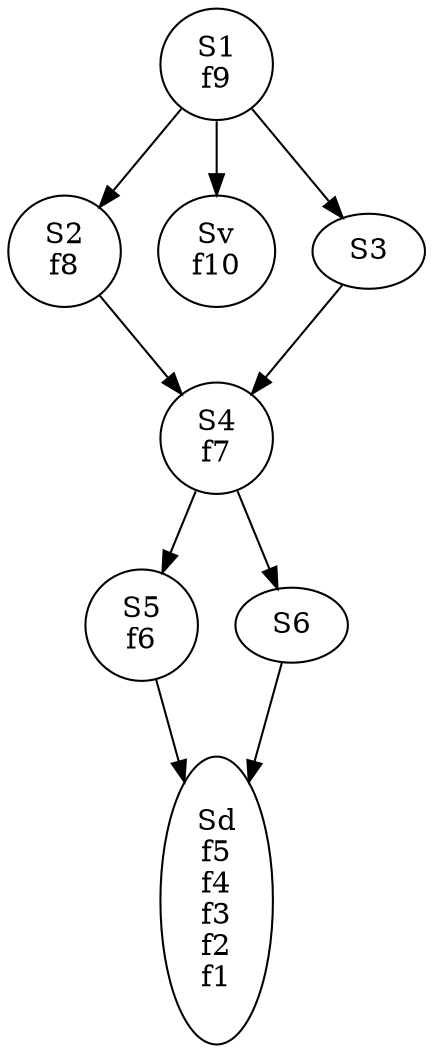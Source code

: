 digraph Fourmiliere {
  S5 [label="S5\nf6"];
  S5 -> Sd;
  S4 [label="S4\nf7"];
  S4 -> S5;
  S4 -> S6;
  S2 [label="S2\nf8"];
  S2 -> S4;
  S1 [label="S1\nf9"];
  S1 -> Sv;
  S1 -> S2;
  S1 -> S3;
  S3 [label="S3"];
  S3 -> S4;
  Sd [label="Sd\nf5\nf4\nf3\nf2\nf1"];
  S6 [label="S6"];
  S6 -> Sd;
  Sv [label="Sv\nf10"];
}
